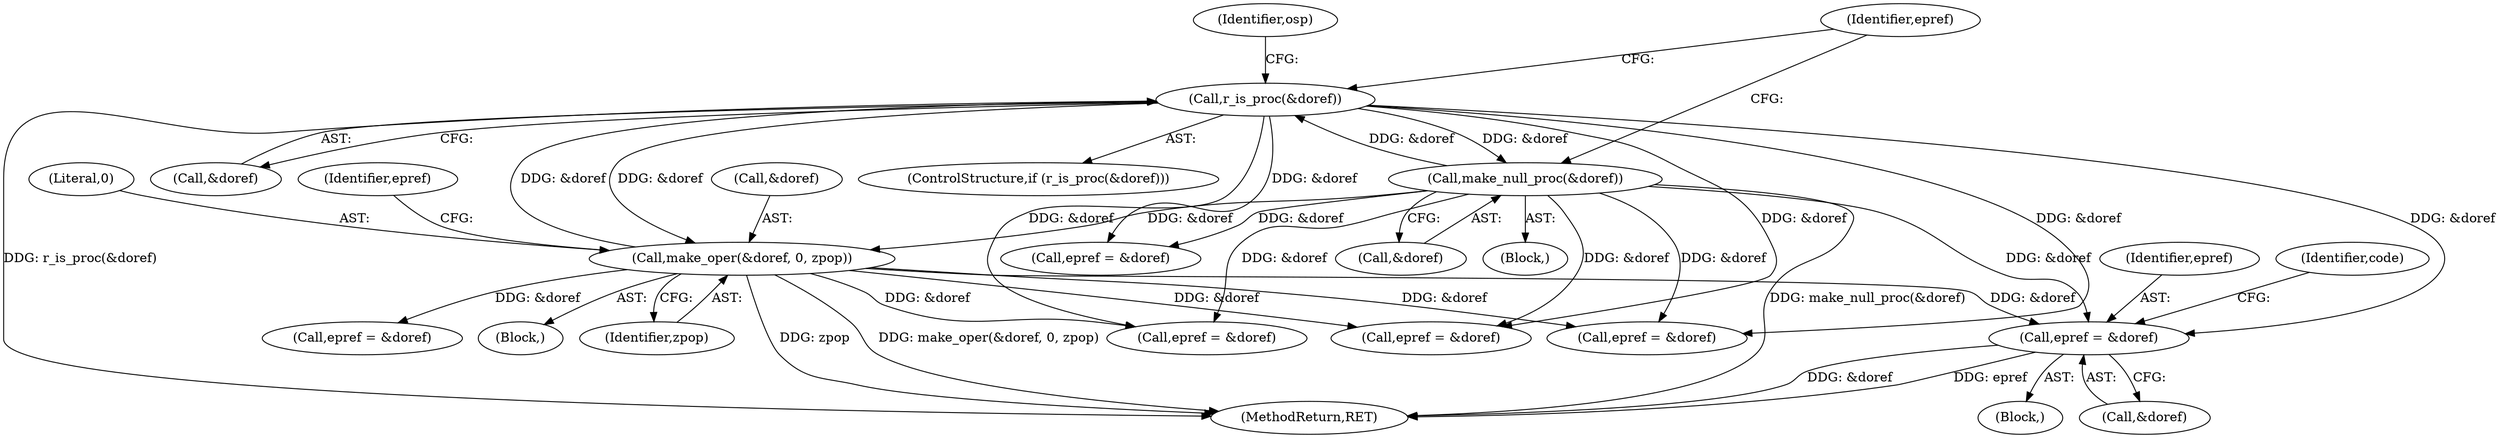 digraph "0_ghostscript_a6807394bd94b708be24758287b606154daaaed9@pointer" {
"1000677" [label="(Call,epref = &doref)"];
"1000562" [label="(Call,r_is_proc(&doref))"];
"1000571" [label="(Call,make_null_proc(&doref))"];
"1000357" [label="(Call,make_oper(&doref, 0, zpop))"];
"1000361" [label="(Identifier,zpop)"];
"1000678" [label="(Identifier,epref)"];
"1000362" [label="(Call,epref = &doref)"];
"1000572" [label="(Call,&doref)"];
"1000574" [label="(Call,epref = &doref)"];
"1000684" [label="(Identifier,code)"];
"1000276" [label="(Block,)"];
"1000563" [label="(Call,&doref)"];
"1000783" [label="(MethodReturn,RET)"];
"1000139" [label="(Block,)"];
"1000571" [label="(Call,make_null_proc(&doref))"];
"1000441" [label="(Call,epref = &doref)"];
"1000358" [label="(Call,&doref)"];
"1000360" [label="(Literal,0)"];
"1000575" [label="(Identifier,epref)"];
"1000561" [label="(ControlStructure,if (r_is_proc(&doref)))"];
"1000565" [label="(Block,)"];
"1000363" [label="(Identifier,epref)"];
"1000562" [label="(Call,r_is_proc(&doref))"];
"1000333" [label="(Call,epref = &doref)"];
"1000357" [label="(Call,make_oper(&doref, 0, zpop))"];
"1000615" [label="(Call,epref = &doref)"];
"1000679" [label="(Call,&doref)"];
"1000677" [label="(Call,epref = &doref)"];
"1000569" [label="(Identifier,osp)"];
"1000677" -> "1000139"  [label="AST: "];
"1000677" -> "1000679"  [label="CFG: "];
"1000678" -> "1000677"  [label="AST: "];
"1000679" -> "1000677"  [label="AST: "];
"1000684" -> "1000677"  [label="CFG: "];
"1000677" -> "1000783"  [label="DDG: epref"];
"1000677" -> "1000783"  [label="DDG: &doref"];
"1000562" -> "1000677"  [label="DDG: &doref"];
"1000571" -> "1000677"  [label="DDG: &doref"];
"1000357" -> "1000677"  [label="DDG: &doref"];
"1000562" -> "1000561"  [label="AST: "];
"1000562" -> "1000563"  [label="CFG: "];
"1000563" -> "1000562"  [label="AST: "];
"1000569" -> "1000562"  [label="CFG: "];
"1000575" -> "1000562"  [label="CFG: "];
"1000562" -> "1000783"  [label="DDG: r_is_proc(&doref)"];
"1000562" -> "1000333"  [label="DDG: &doref"];
"1000562" -> "1000357"  [label="DDG: &doref"];
"1000562" -> "1000441"  [label="DDG: &doref"];
"1000571" -> "1000562"  [label="DDG: &doref"];
"1000357" -> "1000562"  [label="DDG: &doref"];
"1000562" -> "1000571"  [label="DDG: &doref"];
"1000562" -> "1000574"  [label="DDG: &doref"];
"1000562" -> "1000615"  [label="DDG: &doref"];
"1000571" -> "1000565"  [label="AST: "];
"1000571" -> "1000572"  [label="CFG: "];
"1000572" -> "1000571"  [label="AST: "];
"1000575" -> "1000571"  [label="CFG: "];
"1000571" -> "1000783"  [label="DDG: make_null_proc(&doref)"];
"1000571" -> "1000333"  [label="DDG: &doref"];
"1000571" -> "1000357"  [label="DDG: &doref"];
"1000571" -> "1000441"  [label="DDG: &doref"];
"1000571" -> "1000574"  [label="DDG: &doref"];
"1000571" -> "1000615"  [label="DDG: &doref"];
"1000357" -> "1000276"  [label="AST: "];
"1000357" -> "1000361"  [label="CFG: "];
"1000358" -> "1000357"  [label="AST: "];
"1000360" -> "1000357"  [label="AST: "];
"1000361" -> "1000357"  [label="AST: "];
"1000363" -> "1000357"  [label="CFG: "];
"1000357" -> "1000783"  [label="DDG: zpop"];
"1000357" -> "1000783"  [label="DDG: make_oper(&doref, 0, zpop)"];
"1000357" -> "1000333"  [label="DDG: &doref"];
"1000357" -> "1000362"  [label="DDG: &doref"];
"1000357" -> "1000441"  [label="DDG: &doref"];
"1000357" -> "1000615"  [label="DDG: &doref"];
}

